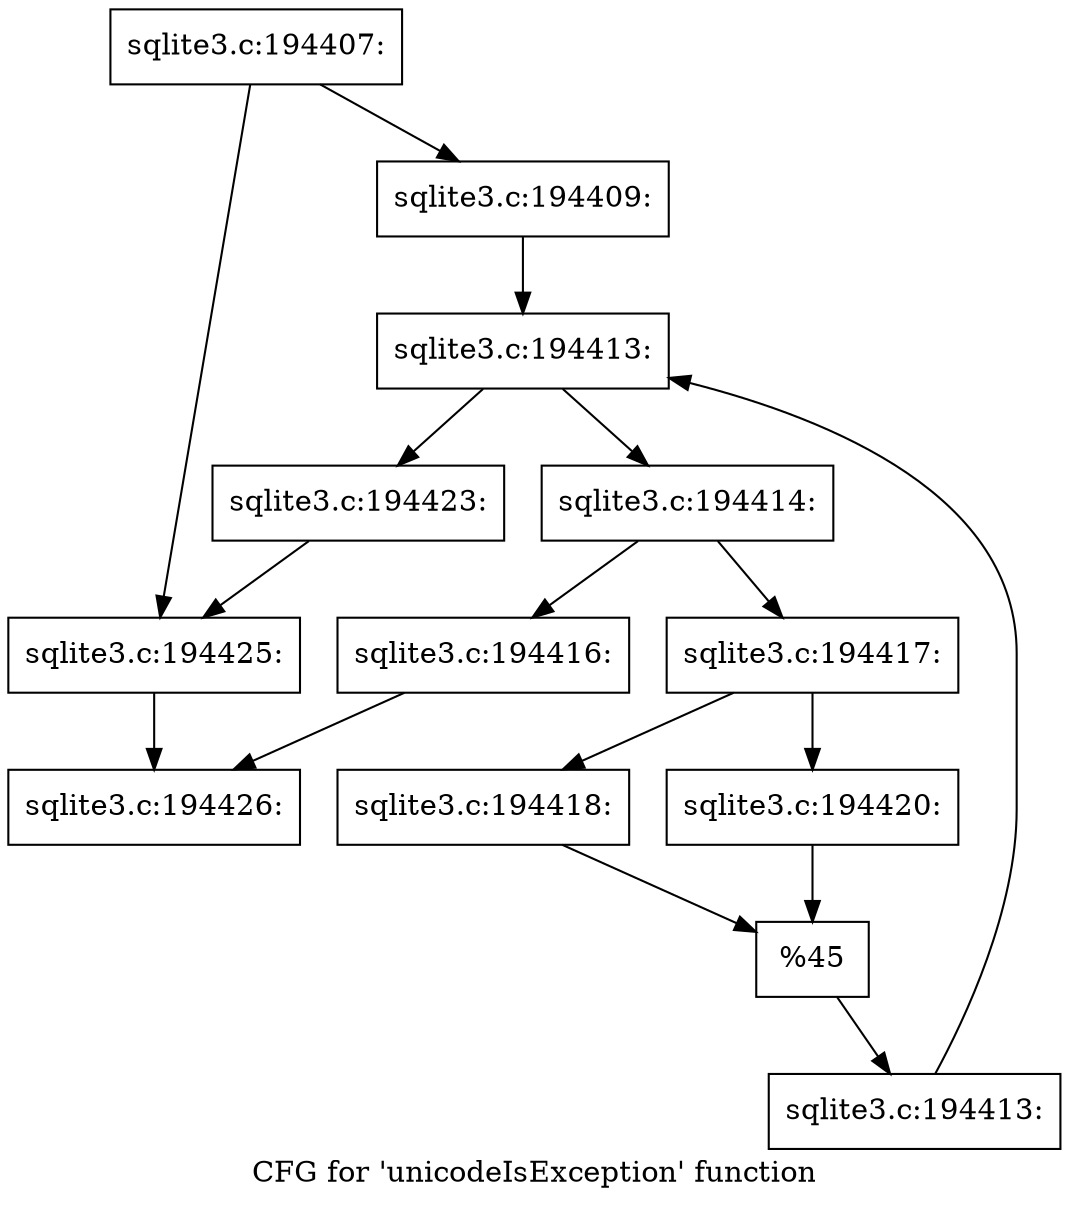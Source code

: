 digraph "CFG for 'unicodeIsException' function" {
	label="CFG for 'unicodeIsException' function";

	Node0x55c0f88a9a40 [shape=record,label="{sqlite3.c:194407:}"];
	Node0x55c0f88a9a40 -> Node0x55c0faaa88c0;
	Node0x55c0f88a9a40 -> Node0x55c0faaa8120;
	Node0x55c0faaa88c0 [shape=record,label="{sqlite3.c:194409:}"];
	Node0x55c0faaa88c0 -> Node0x55c0faaaaa00;
	Node0x55c0faaaaa00 [shape=record,label="{sqlite3.c:194413:}"];
	Node0x55c0faaaaa00 -> Node0x55c0faaaae20;
	Node0x55c0faaaaa00 -> Node0x55c0faaaab60;
	Node0x55c0faaaae20 [shape=record,label="{sqlite3.c:194414:}"];
	Node0x55c0faaaae20 -> Node0x55c0faaab660;
	Node0x55c0faaaae20 -> Node0x55c0faaab700;
	Node0x55c0faaab660 [shape=record,label="{sqlite3.c:194416:}"];
	Node0x55c0faaab660 -> Node0x55c0f528fe20;
	Node0x55c0faaab700 [shape=record,label="{sqlite3.c:194417:}"];
	Node0x55c0faaab700 -> Node0x55c0faaabef0;
	Node0x55c0faaab700 -> Node0x55c0faaabf90;
	Node0x55c0faaabef0 [shape=record,label="{sqlite3.c:194418:}"];
	Node0x55c0faaabef0 -> Node0x55c0faaabf40;
	Node0x55c0faaabf90 [shape=record,label="{sqlite3.c:194420:}"];
	Node0x55c0faaabf90 -> Node0x55c0faaabf40;
	Node0x55c0faaabf40 [shape=record,label="{%45}"];
	Node0x55c0faaabf40 -> Node0x55c0faaab6b0;
	Node0x55c0faaab6b0 [shape=record,label="{sqlite3.c:194413:}"];
	Node0x55c0faaab6b0 -> Node0x55c0faaaaa00;
	Node0x55c0faaaab60 [shape=record,label="{sqlite3.c:194423:}"];
	Node0x55c0faaaab60 -> Node0x55c0faaa8120;
	Node0x55c0faaa8120 [shape=record,label="{sqlite3.c:194425:}"];
	Node0x55c0faaa8120 -> Node0x55c0f528fe20;
	Node0x55c0f528fe20 [shape=record,label="{sqlite3.c:194426:}"];
}
